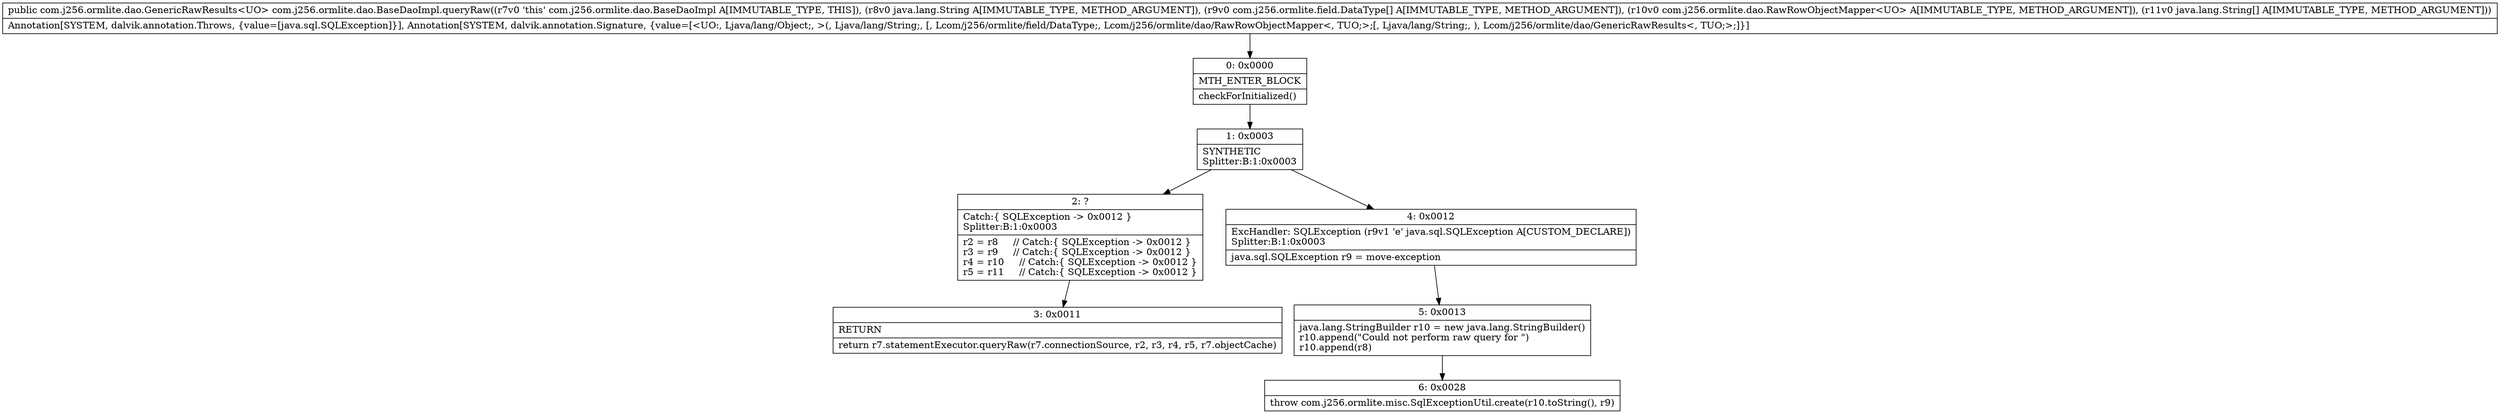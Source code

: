 digraph "CFG forcom.j256.ormlite.dao.BaseDaoImpl.queryRaw(Ljava\/lang\/String;[Lcom\/j256\/ormlite\/field\/DataType;Lcom\/j256\/ormlite\/dao\/RawRowObjectMapper;[Ljava\/lang\/String;)Lcom\/j256\/ormlite\/dao\/GenericRawResults;" {
Node_0 [shape=record,label="{0\:\ 0x0000|MTH_ENTER_BLOCK\l|checkForInitialized()\l}"];
Node_1 [shape=record,label="{1\:\ 0x0003|SYNTHETIC\lSplitter:B:1:0x0003\l}"];
Node_2 [shape=record,label="{2\:\ ?|Catch:\{ SQLException \-\> 0x0012 \}\lSplitter:B:1:0x0003\l|r2 = r8     \/\/ Catch:\{ SQLException \-\> 0x0012 \}\lr3 = r9     \/\/ Catch:\{ SQLException \-\> 0x0012 \}\lr4 = r10     \/\/ Catch:\{ SQLException \-\> 0x0012 \}\lr5 = r11     \/\/ Catch:\{ SQLException \-\> 0x0012 \}\l}"];
Node_3 [shape=record,label="{3\:\ 0x0011|RETURN\l|return r7.statementExecutor.queryRaw(r7.connectionSource, r2, r3, r4, r5, r7.objectCache)\l}"];
Node_4 [shape=record,label="{4\:\ 0x0012|ExcHandler: SQLException (r9v1 'e' java.sql.SQLException A[CUSTOM_DECLARE])\lSplitter:B:1:0x0003\l|java.sql.SQLException r9 = move\-exception\l}"];
Node_5 [shape=record,label="{5\:\ 0x0013|java.lang.StringBuilder r10 = new java.lang.StringBuilder()\lr10.append(\"Could not perform raw query for \")\lr10.append(r8)\l}"];
Node_6 [shape=record,label="{6\:\ 0x0028|throw com.j256.ormlite.misc.SqlExceptionUtil.create(r10.toString(), r9)\l}"];
MethodNode[shape=record,label="{public com.j256.ormlite.dao.GenericRawResults\<UO\> com.j256.ormlite.dao.BaseDaoImpl.queryRaw((r7v0 'this' com.j256.ormlite.dao.BaseDaoImpl A[IMMUTABLE_TYPE, THIS]), (r8v0 java.lang.String A[IMMUTABLE_TYPE, METHOD_ARGUMENT]), (r9v0 com.j256.ormlite.field.DataType[] A[IMMUTABLE_TYPE, METHOD_ARGUMENT]), (r10v0 com.j256.ormlite.dao.RawRowObjectMapper\<UO\> A[IMMUTABLE_TYPE, METHOD_ARGUMENT]), (r11v0 java.lang.String[] A[IMMUTABLE_TYPE, METHOD_ARGUMENT]))  | Annotation[SYSTEM, dalvik.annotation.Throws, \{value=[java.sql.SQLException]\}], Annotation[SYSTEM, dalvik.annotation.Signature, \{value=[\<UO:, Ljava\/lang\/Object;, \>(, Ljava\/lang\/String;, [, Lcom\/j256\/ormlite\/field\/DataType;, Lcom\/j256\/ormlite\/dao\/RawRowObjectMapper\<, TUO;\>;[, Ljava\/lang\/String;, ), Lcom\/j256\/ormlite\/dao\/GenericRawResults\<, TUO;\>;]\}]\l}"];
MethodNode -> Node_0;
Node_0 -> Node_1;
Node_1 -> Node_2;
Node_1 -> Node_4;
Node_2 -> Node_3;
Node_4 -> Node_5;
Node_5 -> Node_6;
}

